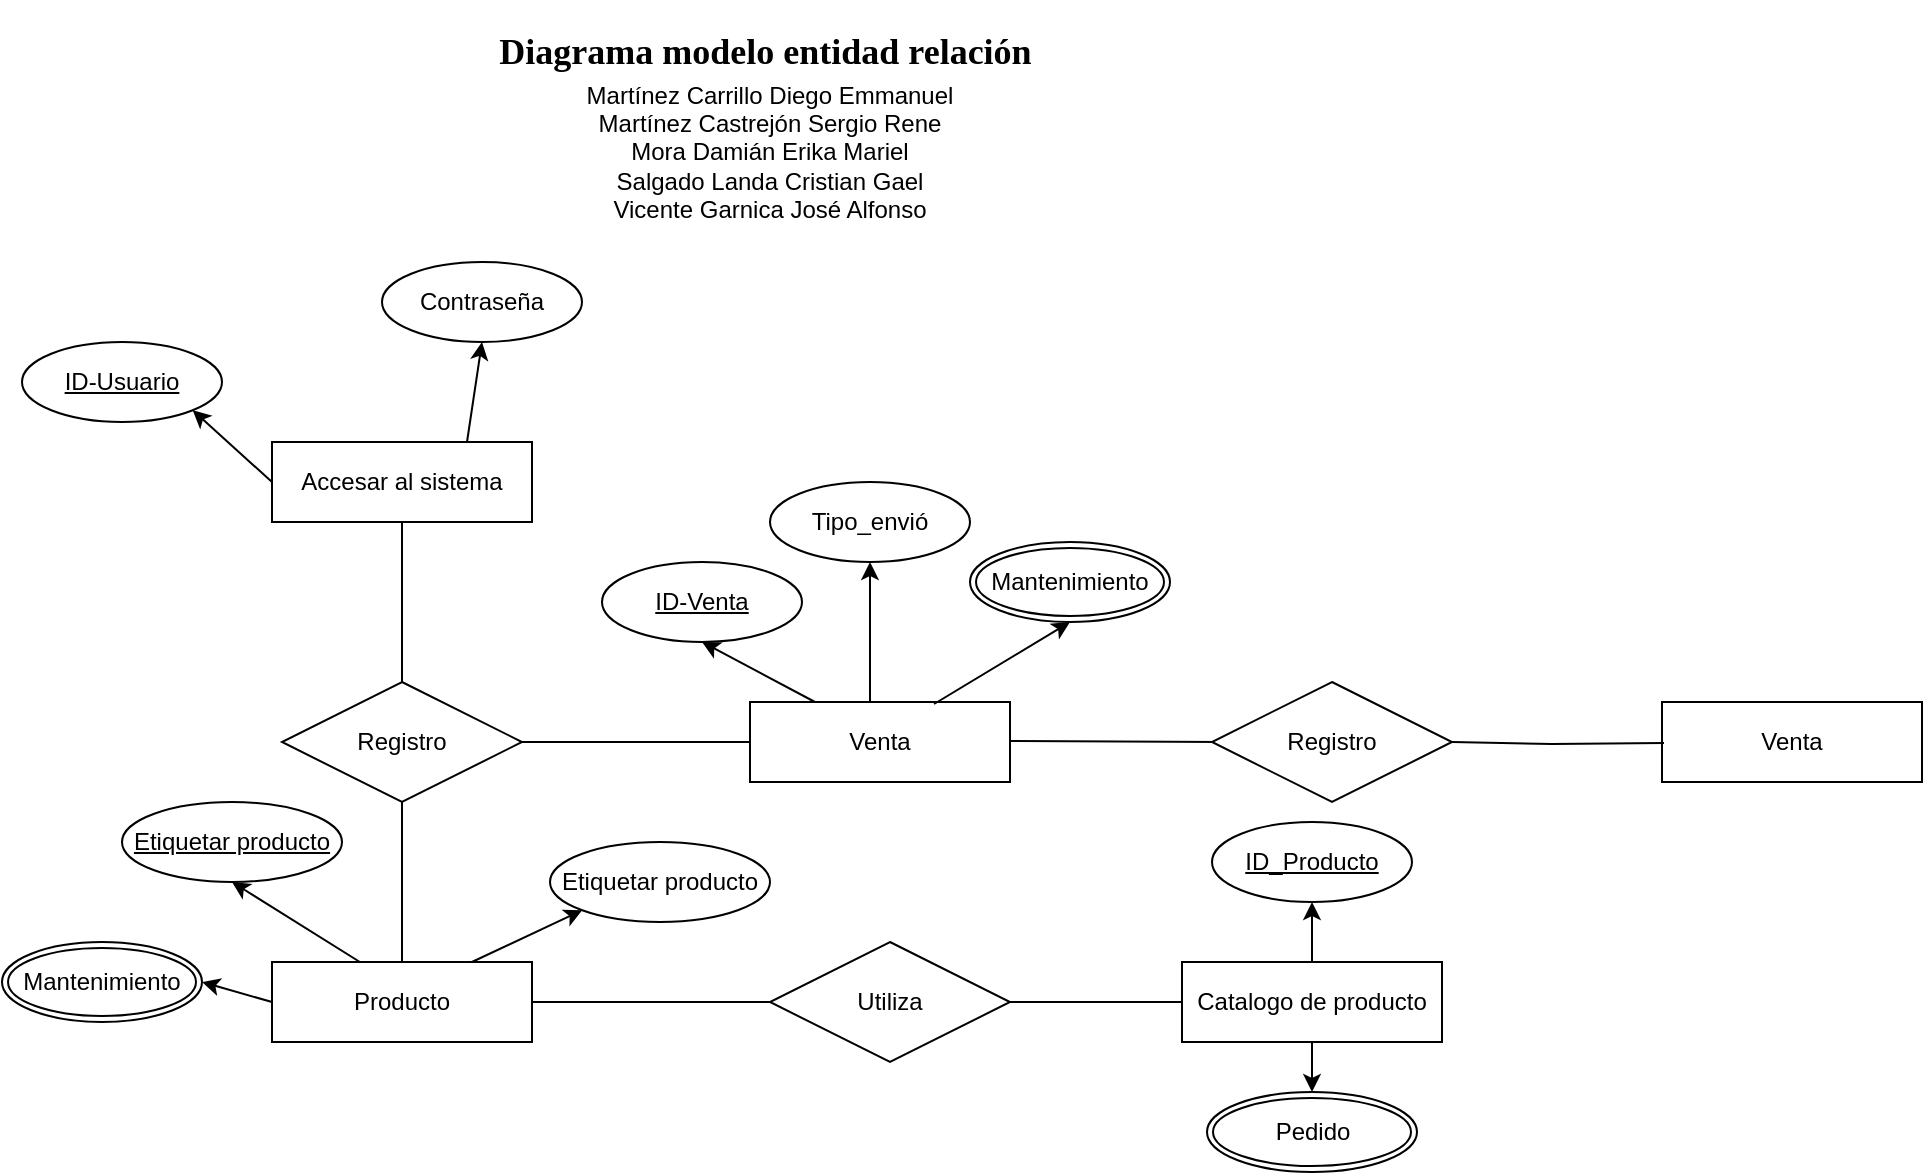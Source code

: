<mxfile version="17.4.0" type="device"><diagram id="bDuozuLlcrcc_MKOE3sJ" name="Page-1"><mxGraphModel dx="1422" dy="1963" grid="1" gridSize="10" guides="1" tooltips="1" connect="1" arrows="1" fold="1" page="1" pageScale="1" pageWidth="827" pageHeight="1169" math="0" shadow="0"><root><mxCell id="0"/><mxCell id="1" parent="0"/><mxCell id="2a5hj2QwcJPTF5mAeOwQ-1" value="Accesar al sistema" style="whiteSpace=wrap;html=1;align=center;" vertex="1" parent="1"><mxGeometry x="165" y="220" width="130" height="40" as="geometry"/></mxCell><mxCell id="2a5hj2QwcJPTF5mAeOwQ-3" value="Contraseña" style="ellipse;whiteSpace=wrap;html=1;align=center;" vertex="1" parent="1"><mxGeometry x="220" y="130" width="100" height="40" as="geometry"/></mxCell><mxCell id="2a5hj2QwcJPTF5mAeOwQ-5" value="&lt;u&gt;ID-Usuario&lt;/u&gt;" style="ellipse;whiteSpace=wrap;html=1;align=center;" vertex="1" parent="1"><mxGeometry x="40" y="170" width="100" height="40" as="geometry"/></mxCell><mxCell id="2a5hj2QwcJPTF5mAeOwQ-7" value="" style="endArrow=classic;html=1;rounded=0;entryX=1;entryY=1;entryDx=0;entryDy=0;exitX=0;exitY=0.5;exitDx=0;exitDy=0;" edge="1" parent="1" source="2a5hj2QwcJPTF5mAeOwQ-1" target="2a5hj2QwcJPTF5mAeOwQ-5"><mxGeometry width="50" height="50" relative="1" as="geometry"><mxPoint x="210" y="360" as="sourcePoint"/><mxPoint x="260" y="310" as="targetPoint"/></mxGeometry></mxCell><mxCell id="2a5hj2QwcJPTF5mAeOwQ-9" value="" style="endArrow=classic;html=1;rounded=0;entryX=0.5;entryY=1;entryDx=0;entryDy=0;exitX=0.75;exitY=0;exitDx=0;exitDy=0;" edge="1" parent="1" source="2a5hj2QwcJPTF5mAeOwQ-1" target="2a5hj2QwcJPTF5mAeOwQ-3"><mxGeometry width="50" height="50" relative="1" as="geometry"><mxPoint x="234.64" y="205.86" as="sourcePoint"/><mxPoint x="169.995" y="180.002" as="targetPoint"/></mxGeometry></mxCell><mxCell id="2a5hj2QwcJPTF5mAeOwQ-12" value="Registro" style="shape=rhombus;perimeter=rhombusPerimeter;whiteSpace=wrap;html=1;align=center;" vertex="1" parent="1"><mxGeometry x="170" y="340" width="120" height="60" as="geometry"/></mxCell><mxCell id="2a5hj2QwcJPTF5mAeOwQ-13" value="" style="endArrow=none;html=1;rounded=0;entryX=0.5;entryY=1;entryDx=0;entryDy=0;exitX=0.5;exitY=0;exitDx=0;exitDy=0;" edge="1" parent="1" source="2a5hj2QwcJPTF5mAeOwQ-12" target="2a5hj2QwcJPTF5mAeOwQ-1"><mxGeometry width="50" height="50" relative="1" as="geometry"><mxPoint x="340" y="350" as="sourcePoint"/><mxPoint x="390" y="300" as="targetPoint"/></mxGeometry></mxCell><mxCell id="2a5hj2QwcJPTF5mAeOwQ-14" value="Producto" style="whiteSpace=wrap;html=1;align=center;" vertex="1" parent="1"><mxGeometry x="165" y="480" width="130" height="40" as="geometry"/></mxCell><mxCell id="2a5hj2QwcJPTF5mAeOwQ-16" value="" style="endArrow=none;html=1;rounded=0;entryX=0.5;entryY=1;entryDx=0;entryDy=0;" edge="1" parent="1" target="2a5hj2QwcJPTF5mAeOwQ-12"><mxGeometry width="50" height="50" relative="1" as="geometry"><mxPoint x="230" y="480" as="sourcePoint"/><mxPoint x="229.5" y="460" as="targetPoint"/></mxGeometry></mxCell><mxCell id="2a5hj2QwcJPTF5mAeOwQ-17" value="Etiquetar producto" style="ellipse;whiteSpace=wrap;html=1;align=center;" vertex="1" parent="1"><mxGeometry x="304" y="420" width="110" height="40" as="geometry"/></mxCell><mxCell id="2a5hj2QwcJPTF5mAeOwQ-22" value="" style="endArrow=classic;html=1;rounded=0;entryX=0;entryY=1;entryDx=0;entryDy=0;exitX=0.769;exitY=0;exitDx=0;exitDy=0;exitPerimeter=0;" edge="1" parent="1" source="2a5hj2QwcJPTF5mAeOwQ-14" target="2a5hj2QwcJPTF5mAeOwQ-17"><mxGeometry width="50" height="50" relative="1" as="geometry"><mxPoint x="280" y="470" as="sourcePoint"/><mxPoint x="197.675" y="454.142" as="targetPoint"/></mxGeometry></mxCell><mxCell id="2a5hj2QwcJPTF5mAeOwQ-23" value="" style="endArrow=classic;html=1;rounded=0;entryX=1;entryY=0.5;entryDx=0;entryDy=0;exitX=0;exitY=0.5;exitDx=0;exitDy=0;" edge="1" parent="1" source="2a5hj2QwcJPTF5mAeOwQ-14"><mxGeometry width="50" height="50" relative="1" as="geometry"><mxPoint x="154.64" y="545.86" as="sourcePoint"/><mxPoint x="130" y="490" as="targetPoint"/></mxGeometry></mxCell><mxCell id="2a5hj2QwcJPTF5mAeOwQ-26" value="Utiliza" style="shape=rhombus;perimeter=rhombusPerimeter;whiteSpace=wrap;html=1;align=center;" vertex="1" parent="1"><mxGeometry x="414" y="470" width="120" height="60" as="geometry"/></mxCell><mxCell id="2a5hj2QwcJPTF5mAeOwQ-27" value="" style="endArrow=none;html=1;rounded=0;exitX=1;exitY=0.5;exitDx=0;exitDy=0;entryX=0;entryY=0.5;entryDx=0;entryDy=0;" edge="1" parent="1" source="2a5hj2QwcJPTF5mAeOwQ-14" target="2a5hj2QwcJPTF5mAeOwQ-26"><mxGeometry relative="1" as="geometry"><mxPoint x="360" y="520" as="sourcePoint"/><mxPoint x="520" y="520" as="targetPoint"/></mxGeometry></mxCell><mxCell id="2a5hj2QwcJPTF5mAeOwQ-28" value="Catalogo de producto" style="whiteSpace=wrap;html=1;align=center;" vertex="1" parent="1"><mxGeometry x="620" y="480" width="130" height="40" as="geometry"/></mxCell><mxCell id="2a5hj2QwcJPTF5mAeOwQ-29" value="" style="endArrow=none;html=1;rounded=0;exitX=1;exitY=0.5;exitDx=0;exitDy=0;entryX=0;entryY=0.5;entryDx=0;entryDy=0;" edge="1" parent="1" source="2a5hj2QwcJPTF5mAeOwQ-26" target="2a5hj2QwcJPTF5mAeOwQ-28"><mxGeometry relative="1" as="geometry"><mxPoint x="570" y="590" as="sourcePoint"/><mxPoint x="704" y="590" as="targetPoint"/></mxGeometry></mxCell><mxCell id="2a5hj2QwcJPTF5mAeOwQ-30" value="&lt;u&gt;ID_Producto&lt;/u&gt;" style="ellipse;whiteSpace=wrap;html=1;align=center;" vertex="1" parent="1"><mxGeometry x="635" y="410" width="100" height="40" as="geometry"/></mxCell><mxCell id="2a5hj2QwcJPTF5mAeOwQ-33" value="" style="endArrow=classic;html=1;rounded=0;exitX=0.5;exitY=1;exitDx=0;exitDy=0;entryX=0.5;entryY=0;entryDx=0;entryDy=0;" edge="1" parent="1" source="2a5hj2QwcJPTF5mAeOwQ-28"><mxGeometry width="50" height="50" relative="1" as="geometry"><mxPoint x="743" y="480" as="sourcePoint"/><mxPoint x="685" y="545" as="targetPoint"/></mxGeometry></mxCell><mxCell id="2a5hj2QwcJPTF5mAeOwQ-34" value="" style="endArrow=classic;html=1;rounded=0;exitX=0.5;exitY=0;exitDx=0;exitDy=0;entryX=0.5;entryY=1;entryDx=0;entryDy=0;" edge="1" parent="1" source="2a5hj2QwcJPTF5mAeOwQ-28" target="2a5hj2QwcJPTF5mAeOwQ-30"><mxGeometry width="50" height="50" relative="1" as="geometry"><mxPoint x="760" y="460" as="sourcePoint"/><mxPoint x="760" y="485" as="targetPoint"/></mxGeometry></mxCell><mxCell id="2a5hj2QwcJPTF5mAeOwQ-35" value="&lt;h2&gt;&lt;font face=&quot;Comic Sans MS&quot;&gt;Diagrama modelo entidad relación&amp;nbsp;&lt;/font&gt;&lt;/h2&gt;" style="text;html=1;strokeColor=none;fillColor=none;align=center;verticalAlign=middle;whiteSpace=wrap;rounded=0;" vertex="1" parent="1"><mxGeometry x="244" y="10" width="340" height="30" as="geometry"/></mxCell><mxCell id="2a5hj2QwcJPTF5mAeOwQ-37" value="Martínez Carrillo Diego Emmanuel&lt;br&gt;Martínez Castrejón Sergio Rene&lt;br&gt;Mora Damián Erika Mariel&lt;br&gt;Salgado Landa Cristian Gael&lt;br&gt;Vicente Garnica José Alfonso" style="text;html=1;strokeColor=none;fillColor=none;align=center;verticalAlign=middle;whiteSpace=wrap;rounded=0;" vertex="1" parent="1"><mxGeometry x="244" y="60" width="340" height="30" as="geometry"/></mxCell><mxCell id="2a5hj2QwcJPTF5mAeOwQ-40" value="&lt;span style=&quot;font-family: &amp;#34;helvetica&amp;#34;&quot;&gt;Mantenimiento&lt;/span&gt;" style="ellipse;shape=doubleEllipse;margin=3;whiteSpace=wrap;html=1;align=center;fontFamily=Comic Sans MS;" vertex="1" parent="1"><mxGeometry x="514" y="270" width="100" height="40" as="geometry"/></mxCell><mxCell id="2a5hj2QwcJPTF5mAeOwQ-41" value="&lt;span style=&quot;font-family: &amp;#34;helvetica&amp;#34;&quot;&gt;Pedido&lt;/span&gt;" style="ellipse;shape=doubleEllipse;margin=3;whiteSpace=wrap;html=1;align=center;fontFamily=Comic Sans MS;" vertex="1" parent="1"><mxGeometry x="632.5" y="545" width="105" height="40" as="geometry"/></mxCell><mxCell id="2a5hj2QwcJPTF5mAeOwQ-42" value="Venta" style="whiteSpace=wrap;html=1;align=center;" vertex="1" parent="1"><mxGeometry x="404" y="350" width="130" height="40" as="geometry"/></mxCell><mxCell id="2a5hj2QwcJPTF5mAeOwQ-43" value="" style="endArrow=none;html=1;rounded=0;entryX=0;entryY=0.5;entryDx=0;entryDy=0;exitX=1;exitY=0.5;exitDx=0;exitDy=0;" edge="1" parent="1" source="2a5hj2QwcJPTF5mAeOwQ-12" target="2a5hj2QwcJPTF5mAeOwQ-42"><mxGeometry width="50" height="50" relative="1" as="geometry"><mxPoint x="240" y="490" as="sourcePoint"/><mxPoint x="240" y="410" as="targetPoint"/></mxGeometry></mxCell><mxCell id="2a5hj2QwcJPTF5mAeOwQ-44" value="&lt;u&gt;Etiquetar producto&lt;/u&gt;" style="ellipse;whiteSpace=wrap;html=1;align=center;" vertex="1" parent="1"><mxGeometry x="90" y="400" width="110" height="40" as="geometry"/></mxCell><mxCell id="2a5hj2QwcJPTF5mAeOwQ-45" value="" style="endArrow=classic;html=1;rounded=0;entryX=0.5;entryY=1;entryDx=0;entryDy=0;exitX=0.338;exitY=0;exitDx=0;exitDy=0;exitPerimeter=0;" edge="1" parent="1" source="2a5hj2QwcJPTF5mAeOwQ-14" target="2a5hj2QwcJPTF5mAeOwQ-44"><mxGeometry width="50" height="50" relative="1" as="geometry"><mxPoint x="274.97" y="490" as="sourcePoint"/><mxPoint x="330.109" y="464.142" as="targetPoint"/></mxGeometry></mxCell><mxCell id="2a5hj2QwcJPTF5mAeOwQ-46" value="" style="endArrow=classic;html=1;rounded=0;entryX=0.5;entryY=1;entryDx=0;entryDy=0;" edge="1" parent="1" target="2a5hj2QwcJPTF5mAeOwQ-47"><mxGeometry width="50" height="50" relative="1" as="geometry"><mxPoint x="464" y="350" as="sourcePoint"/><mxPoint x="472.75" y="300" as="targetPoint"/></mxGeometry></mxCell><mxCell id="2a5hj2QwcJPTF5mAeOwQ-47" value="Tipo_envió" style="ellipse;whiteSpace=wrap;html=1;align=center;" vertex="1" parent="1"><mxGeometry x="414" y="240" width="100" height="40" as="geometry"/></mxCell><mxCell id="2a5hj2QwcJPTF5mAeOwQ-48" value="&lt;u&gt;ID-Venta&lt;/u&gt;" style="ellipse;whiteSpace=wrap;html=1;align=center;" vertex="1" parent="1"><mxGeometry x="330" y="280" width="100" height="40" as="geometry"/></mxCell><mxCell id="2a5hj2QwcJPTF5mAeOwQ-49" value="" style="endArrow=classic;html=1;rounded=0;entryX=0.5;entryY=1;entryDx=0;entryDy=0;exitX=0.25;exitY=0;exitDx=0;exitDy=0;" edge="1" parent="1" source="2a5hj2QwcJPTF5mAeOwQ-42" target="2a5hj2QwcJPTF5mAeOwQ-48"><mxGeometry width="50" height="50" relative="1" as="geometry"><mxPoint x="474" y="360" as="sourcePoint"/><mxPoint x="474" y="290" as="targetPoint"/></mxGeometry></mxCell><mxCell id="2a5hj2QwcJPTF5mAeOwQ-50" value="&lt;span style=&quot;font-family: &amp;#34;helvetica&amp;#34;&quot;&gt;Mantenimiento&lt;/span&gt;" style="ellipse;shape=doubleEllipse;margin=3;whiteSpace=wrap;html=1;align=center;fontFamily=Comic Sans MS;" vertex="1" parent="1"><mxGeometry x="30" y="470" width="100" height="40" as="geometry"/></mxCell><mxCell id="2a5hj2QwcJPTF5mAeOwQ-52" value="" style="endArrow=classic;html=1;rounded=0;entryX=0.5;entryY=1;entryDx=0;entryDy=0;exitX=0.708;exitY=0.025;exitDx=0;exitDy=0;exitPerimeter=0;" edge="1" parent="1" source="2a5hj2QwcJPTF5mAeOwQ-42" target="2a5hj2QwcJPTF5mAeOwQ-40"><mxGeometry width="50" height="50" relative="1" as="geometry"><mxPoint x="619" y="360" as="sourcePoint"/><mxPoint x="584" y="350" as="targetPoint"/></mxGeometry></mxCell><mxCell id="2a5hj2QwcJPTF5mAeOwQ-53" value="" style="endArrow=none;html=1;rounded=0;exitX=1;exitY=0.5;exitDx=0;exitDy=0;" edge="1" parent="1"><mxGeometry width="50" height="50" relative="1" as="geometry"><mxPoint x="534" y="369.5" as="sourcePoint"/><mxPoint x="640" y="370" as="targetPoint"/></mxGeometry></mxCell><mxCell id="2a5hj2QwcJPTF5mAeOwQ-54" value="Registro" style="shape=rhombus;perimeter=rhombusPerimeter;whiteSpace=wrap;html=1;align=center;" vertex="1" parent="1"><mxGeometry x="635" y="340" width="120" height="60" as="geometry"/></mxCell><mxCell id="2a5hj2QwcJPTF5mAeOwQ-55" value="Venta" style="whiteSpace=wrap;html=1;align=center;" vertex="1" parent="1"><mxGeometry x="860" y="350" width="130" height="40" as="geometry"/></mxCell><mxCell id="2a5hj2QwcJPTF5mAeOwQ-56" value="" style="endArrow=none;html=1;rounded=0;exitX=1;exitY=0.5;exitDx=0;exitDy=0;" edge="1" parent="1"><mxGeometry width="50" height="50" relative="1" as="geometry"><mxPoint x="755" y="370" as="sourcePoint"/><mxPoint x="861" y="370.5" as="targetPoint"/><Array as="points"><mxPoint x="805" y="371"/></Array></mxGeometry></mxCell></root></mxGraphModel></diagram></mxfile>
